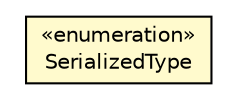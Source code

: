 #!/usr/local/bin/dot
#
# Class diagram 
# Generated by UMLGraph version R5_6-24-gf6e263 (http://www.umlgraph.org/)
#

digraph G {
	edge [fontname="Helvetica",fontsize=10,labelfontname="Helvetica",labelfontsize=10];
	node [fontname="Helvetica",fontsize=10,shape=plaintext];
	nodesep=0.25;
	ranksep=0.5;
	rankdir=LR;
	// com.gwtplatform.dispatch.client.rest.SerializedType
	c359283 [label=<<table title="com.gwtplatform.dispatch.client.rest.SerializedType" border="0" cellborder="1" cellspacing="0" cellpadding="2" port="p" bgcolor="lemonChiffon" href="./SerializedType.html">
		<tr><td><table border="0" cellspacing="0" cellpadding="1">
<tr><td align="center" balign="center"> &#171;enumeration&#187; </td></tr>
<tr><td align="center" balign="center"> SerializedType </td></tr>
		</table></td></tr>
		</table>>, URL="./SerializedType.html", fontname="Helvetica", fontcolor="black", fontsize=10.0];
}

